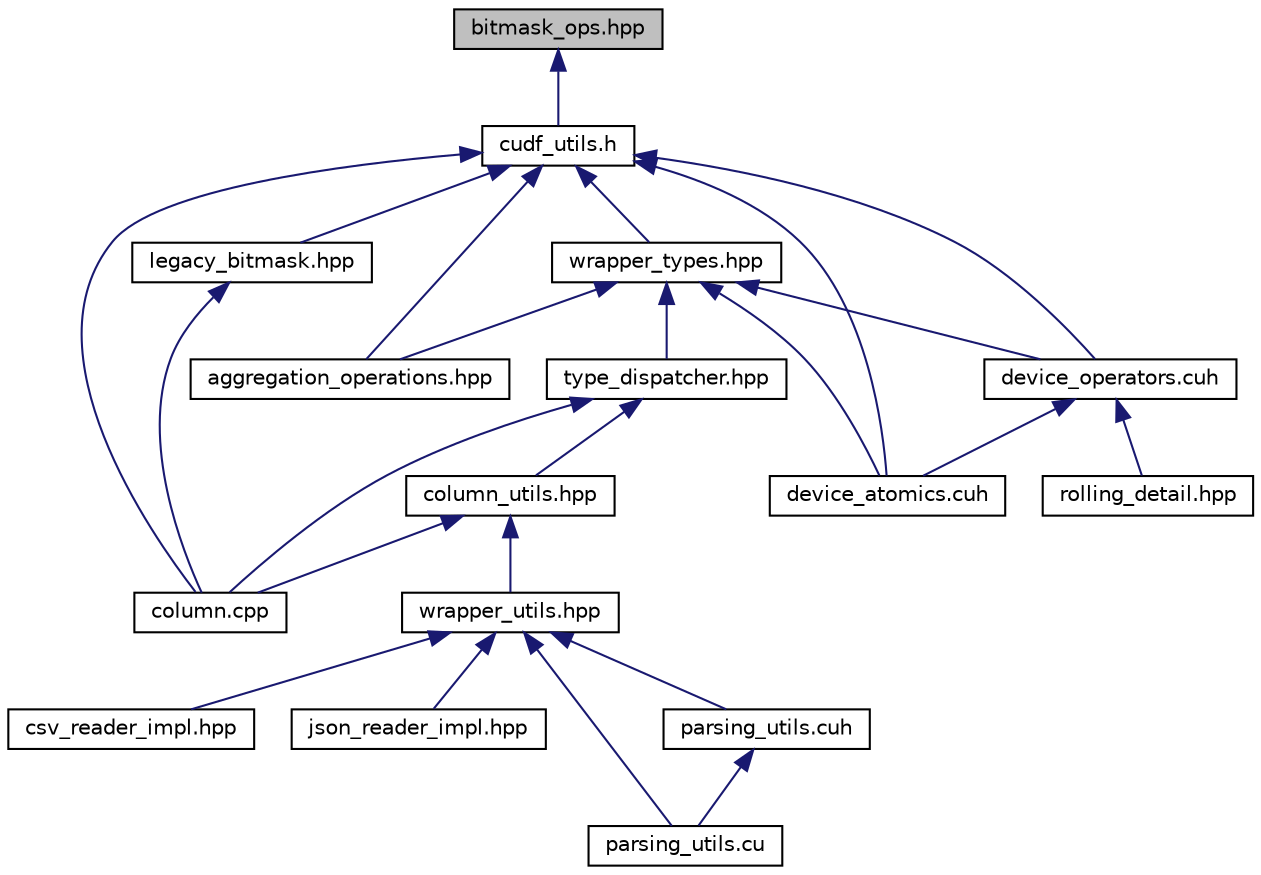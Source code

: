 digraph "bitmask_ops.hpp"
{
  edge [fontname="Helvetica",fontsize="10",labelfontname="Helvetica",labelfontsize="10"];
  node [fontname="Helvetica",fontsize="10",shape=record];
  Node19 [label="bitmask_ops.hpp",height=0.2,width=0.4,color="black", fillcolor="grey75", style="filled", fontcolor="black"];
  Node19 -> Node20 [dir="back",color="midnightblue",fontsize="10",style="solid",fontname="Helvetica"];
  Node20 [label="cudf_utils.h",height=0.2,width=0.4,color="black", fillcolor="white", style="filled",URL="$cudf__utils_8h_source.html"];
  Node20 -> Node21 [dir="back",color="midnightblue",fontsize="10",style="solid",fontname="Helvetica"];
  Node21 [label="legacy_bitmask.hpp",height=0.2,width=0.4,color="black", fillcolor="white", style="filled",URL="$legacy__bitmask_8hpp_source.html"];
  Node21 -> Node22 [dir="back",color="midnightblue",fontsize="10",style="solid",fontname="Helvetica"];
  Node22 [label="column.cpp",height=0.2,width=0.4,color="black", fillcolor="white", style="filled",URL="$column_8cpp.html",tooltip="Operations on GDF columns. "];
  Node20 -> Node22 [dir="back",color="midnightblue",fontsize="10",style="solid",fontname="Helvetica"];
  Node20 -> Node23 [dir="back",color="midnightblue",fontsize="10",style="solid",fontname="Helvetica"];
  Node23 [label="aggregation_operations.hpp",height=0.2,width=0.4,color="black", fillcolor="white", style="filled",URL="$aggregation__operations_8hpp.html",tooltip="This header defines the functors that may be used as aggregation operations for the hash-based groupb..."];
  Node20 -> Node24 [dir="back",color="midnightblue",fontsize="10",style="solid",fontname="Helvetica"];
  Node24 [label="device_atomics.cuh",height=0.2,width=0.4,color="black", fillcolor="white", style="filled",URL="$device__atomics_8cuh.html",tooltip="overloads for CUDA atomic operations "];
  Node20 -> Node25 [dir="back",color="midnightblue",fontsize="10",style="solid",fontname="Helvetica"];
  Node25 [label="device_operators.cuh",height=0.2,width=0.4,color="black", fillcolor="white", style="filled",URL="$device__operators_8cuh.html",tooltip="definition of the device operators "];
  Node25 -> Node26 [dir="back",color="midnightblue",fontsize="10",style="solid",fontname="Helvetica"];
  Node26 [label="rolling_detail.hpp",height=0.2,width=0.4,color="black", fillcolor="white", style="filled",URL="$rolling__detail_8hpp_source.html"];
  Node25 -> Node24 [dir="back",color="midnightblue",fontsize="10",style="solid",fontname="Helvetica"];
  Node20 -> Node27 [dir="back",color="midnightblue",fontsize="10",style="solid",fontname="Helvetica"];
  Node27 [label="wrapper_types.hpp",height=0.2,width=0.4,color="black", fillcolor="white", style="filled",URL="$wrapper__types_8hpp.html",tooltip="Wrapper structs for for the non-fundamental gdf_dtype types. "];
  Node27 -> Node23 [dir="back",color="midnightblue",fontsize="10",style="solid",fontname="Helvetica"];
  Node27 -> Node24 [dir="back",color="midnightblue",fontsize="10",style="solid",fontname="Helvetica"];
  Node27 -> Node25 [dir="back",color="midnightblue",fontsize="10",style="solid",fontname="Helvetica"];
  Node27 -> Node28 [dir="back",color="midnightblue",fontsize="10",style="solid",fontname="Helvetica"];
  Node28 [label="type_dispatcher.hpp",height=0.2,width=0.4,color="black", fillcolor="white", style="filled",URL="$type__dispatcher_8hpp_source.html"];
  Node28 -> Node22 [dir="back",color="midnightblue",fontsize="10",style="solid",fontname="Helvetica"];
  Node28 -> Node29 [dir="back",color="midnightblue",fontsize="10",style="solid",fontname="Helvetica"];
  Node29 [label="column_utils.hpp",height=0.2,width=0.4,color="black", fillcolor="white", style="filled",URL="$column__utils_8hpp_source.html"];
  Node29 -> Node22 [dir="back",color="midnightblue",fontsize="10",style="solid",fontname="Helvetica"];
  Node29 -> Node30 [dir="back",color="midnightblue",fontsize="10",style="solid",fontname="Helvetica"];
  Node30 [label="wrapper_utils.hpp",height=0.2,width=0.4,color="black", fillcolor="white", style="filled",URL="$wrapper__utils_8hpp_source.html"];
  Node30 -> Node31 [dir="back",color="midnightblue",fontsize="10",style="solid",fontname="Helvetica"];
  Node31 [label="csv_reader_impl.hpp",height=0.2,width=0.4,color="black", fillcolor="white", style="filled",URL="$csv__reader__impl_8hpp_source.html"];
  Node30 -> Node32 [dir="back",color="midnightblue",fontsize="10",style="solid",fontname="Helvetica"];
  Node32 [label="json_reader_impl.hpp",height=0.2,width=0.4,color="black", fillcolor="white", style="filled",URL="$json__reader__impl_8hpp_source.html"];
  Node30 -> Node33 [dir="back",color="midnightblue",fontsize="10",style="solid",fontname="Helvetica"];
  Node33 [label="parsing_utils.cuh",height=0.2,width=0.4,color="black", fillcolor="white", style="filled",URL="$parsing__utils_8cuh.html"];
  Node33 -> Node34 [dir="back",color="midnightblue",fontsize="10",style="solid",fontname="Helvetica"];
  Node34 [label="parsing_utils.cu",height=0.2,width=0.4,color="black", fillcolor="white", style="filled",URL="$parsing__utils_8cu.html"];
  Node30 -> Node34 [dir="back",color="midnightblue",fontsize="10",style="solid",fontname="Helvetica"];
}
